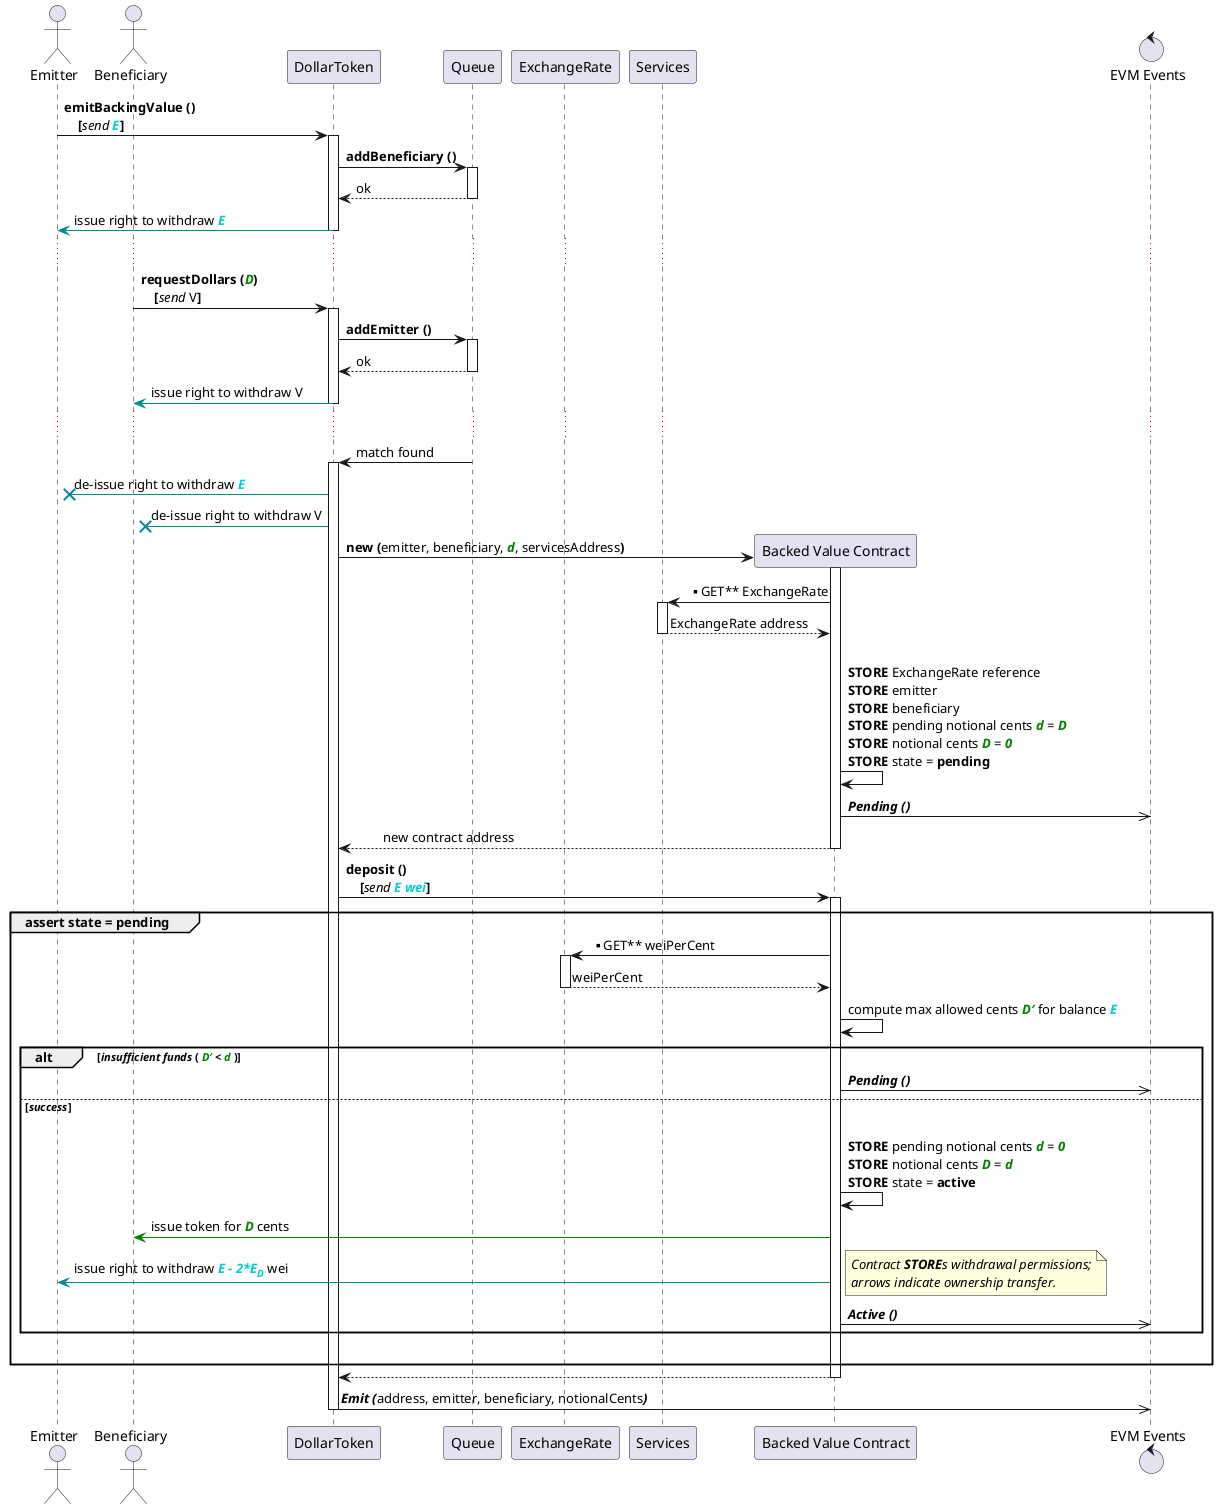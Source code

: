 @startuml

!define _STORE(x) \n**STORE** x
!define _STORESET(x,y) \n**STORE** x = **y**
!define _STORESETMSG(m,x,y) \n**STORE** m x = y

!define _CALL(name,args) **name** **(**args**)**
!define _CALLSEND(name,args,value) _CALL(name,args)\n    **[**//send// value**]**
!define _GET(x) ** GET** x

!define _DOLLARS(amount) <font color=green>**//amount//**</font>
!define _ETH(amount) <font color=darkturquoise>**//amount//**</font>

!define _EVENT(name,args) **//name (//**args**//)//**


actor Emitter
actor Beneficiary
participant DollarToken


Emitter -> DollarToken : _CALLSEND(emitBackingValue,,_ETH(E))
activate DollarToken
  DollarToken -> Queue : _CALL(addBeneficiary,)
  activate Queue
    Queue --> DollarToken : ok
  deactivate Queue
  DollarToken -[#darkcyan]> Emitter : issue right to withdraw _ETH(E)
deactivate DollarToken


...


Beneficiary -> DollarToken : _CALLSEND(requestDollars,"_DOLLARS(D)",V)
activate DollarToken
  DollarToken -> Queue : _CALL(addEmitter,)
  activate Queue
    Queue --> DollarToken : ok
  deactivate Queue
  DollarToken -[#darkcyan]> Beneficiary : issue right to withdraw V
deactivate DollarToken


...


Queue -> DollarToken : match found
activate DollarToken

participant Queue
participant ExchangeRate
participant Services



Emitter x<[#darkcyan]- DollarToken : de-issue right to withdraw _ETH(E)
Beneficiary x<[#darkcyan]- DollarToken : de-issue right to withdraw V


create participant "Backed Value Contract" as BVC
control "EVM Events" as Events

DollarToken -> BVC : _CALL(new,"emitter, beneficiary, _DOLLARS(d), servicesAddress")
  activate BVC
    BVC -> Services : _GET(ExchangeRate)
    activate Services
      Services --> BVC : ExchangeRate address
    deactivate Services

    BVC -> BVC : _STORE(ExchangeRate reference)\
                 _STORE(emitter)\
                 _STORE(beneficiary)\
                 _STORESETMSG(pending notional cents,_DOLLARS(d),_DOLLARS(D))\
                 _STORESETMSG(notional cents,_DOLLARS(D),_DOLLARS(0))\
                 _STORESET(state,pending)

    BVC ->> Events : _EVENT(Pending,)
    BVC --> DollarToken : \tnew contract address
  deactivate BVC


  DollarToken -> BVC : _CALLSEND(deposit, "", _ETH(E wei))
  activate BVC
  group assert state = pending

    BVC -> ExchangeRate : _GET(weiPerCent)
    activate ExchangeRate
      ExchangeRate --> BVC : weiPerCent
    deactivate ExchangeRate

    BVC -> BVC : compute max allowed cents _DOLLARS(D′) for balance _ETH(E)
    alt //insufficient funds// ( _DOLLARS(D′) < _DOLLARS(d) )
      BVC ->> Events : _EVENT(Pending,)
    else //success//
      BVC -> BVC : _STORESETMSG(pending notional cents, _DOLLARS(d), _DOLLARS(0))\
                   _STORESETMSG(notional cents, _DOLLARS(D), _DOLLARS(d))\
                   _STORESET(state,active)

      BVC -[#green]> Beneficiary : issue token for _DOLLARS(D) cents
      BVC -[#darkcyan]> Emitter : issue right to withdraw _ETH(E - 2*E<sub>D</sub>) wei

      note right
      //Contract **STORE**s withdrawal permissions;//
      //arrows indicate ownership transfer.//
      end note

      BVC ->> Events :  _EVENT(Active,)
    end
    |||

  end
  BVC --> DollarToken
  deactivate BVC

  DollarToken ->> Events : _EVENT(Emit,"address, emitter, beneficiary, notionalCents")
deactivate DollarToken

@enduml
